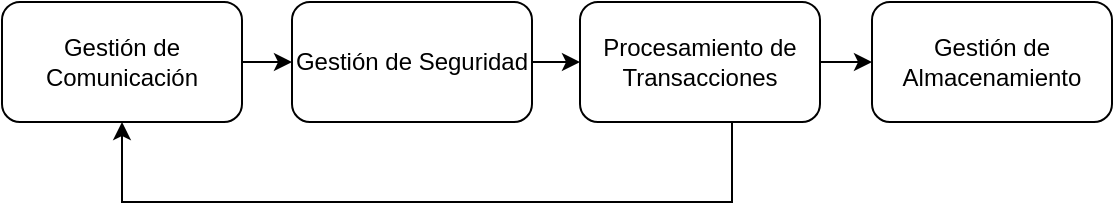 <mxfile version="24.8.8">
  <diagram name="Página-1" id="T9LXrWtfXQ20ECc0KhG2">
    <mxGraphModel dx="453" dy="484" grid="1" gridSize="10" guides="1" tooltips="1" connect="1" arrows="1" fold="1" page="1" pageScale="1" pageWidth="827" pageHeight="1169" math="0" shadow="0">
      <root>
        <mxCell id="0" />
        <mxCell id="1" parent="0" />
        <mxCell id="cLgiqZOFw2n5dgF42g_r-13" style="edgeStyle=orthogonalEdgeStyle;rounded=0;orthogonalLoop=1;jettySize=auto;html=1;exitX=1;exitY=0.5;exitDx=0;exitDy=0;entryX=0;entryY=0.5;entryDx=0;entryDy=0;" edge="1" parent="1" source="cLgiqZOFw2n5dgF42g_r-3" target="cLgiqZOFw2n5dgF42g_r-8">
          <mxGeometry relative="1" as="geometry" />
        </mxCell>
        <mxCell id="cLgiqZOFw2n5dgF42g_r-3" value="Gestión de Seguridad" style="rounded=1;whiteSpace=wrap;html=1;" vertex="1" parent="1">
          <mxGeometry x="210" y="80" width="120" height="60" as="geometry" />
        </mxCell>
        <mxCell id="cLgiqZOFw2n5dgF42g_r-5" style="edgeStyle=orthogonalEdgeStyle;rounded=0;orthogonalLoop=1;jettySize=auto;html=1;exitX=1;exitY=0.5;exitDx=0;exitDy=0;entryX=0;entryY=0.5;entryDx=0;entryDy=0;" edge="1" parent="1" source="cLgiqZOFw2n5dgF42g_r-6" target="cLgiqZOFw2n5dgF42g_r-3">
          <mxGeometry relative="1" as="geometry" />
        </mxCell>
        <mxCell id="cLgiqZOFw2n5dgF42g_r-6" value="Gestión de Comunicación" style="rounded=1;whiteSpace=wrap;html=1;" vertex="1" parent="1">
          <mxGeometry x="65" y="80" width="120" height="60" as="geometry" />
        </mxCell>
        <mxCell id="cLgiqZOFw2n5dgF42g_r-10" style="edgeStyle=orthogonalEdgeStyle;rounded=0;orthogonalLoop=1;jettySize=auto;html=1;exitX=0.5;exitY=1;exitDx=0;exitDy=0;entryX=0.5;entryY=1;entryDx=0;entryDy=0;" edge="1" parent="1" source="cLgiqZOFw2n5dgF42g_r-8" target="cLgiqZOFw2n5dgF42g_r-6">
          <mxGeometry relative="1" as="geometry">
            <Array as="points">
              <mxPoint x="430" y="180" />
              <mxPoint x="125" y="180" />
            </Array>
          </mxGeometry>
        </mxCell>
        <mxCell id="cLgiqZOFw2n5dgF42g_r-12" style="edgeStyle=orthogonalEdgeStyle;rounded=0;orthogonalLoop=1;jettySize=auto;html=1;exitX=1;exitY=0.5;exitDx=0;exitDy=0;entryX=0;entryY=0.5;entryDx=0;entryDy=0;" edge="1" parent="1" source="cLgiqZOFw2n5dgF42g_r-8" target="cLgiqZOFw2n5dgF42g_r-11">
          <mxGeometry relative="1" as="geometry" />
        </mxCell>
        <mxCell id="cLgiqZOFw2n5dgF42g_r-8" value="Procesamiento de Transacciones" style="rounded=1;whiteSpace=wrap;html=1;" vertex="1" parent="1">
          <mxGeometry x="354" y="80" width="120" height="60" as="geometry" />
        </mxCell>
        <mxCell id="cLgiqZOFw2n5dgF42g_r-11" value="Gestión de Almacenamiento" style="rounded=1;whiteSpace=wrap;html=1;" vertex="1" parent="1">
          <mxGeometry x="500" y="80" width="120" height="60" as="geometry" />
        </mxCell>
      </root>
    </mxGraphModel>
  </diagram>
</mxfile>
